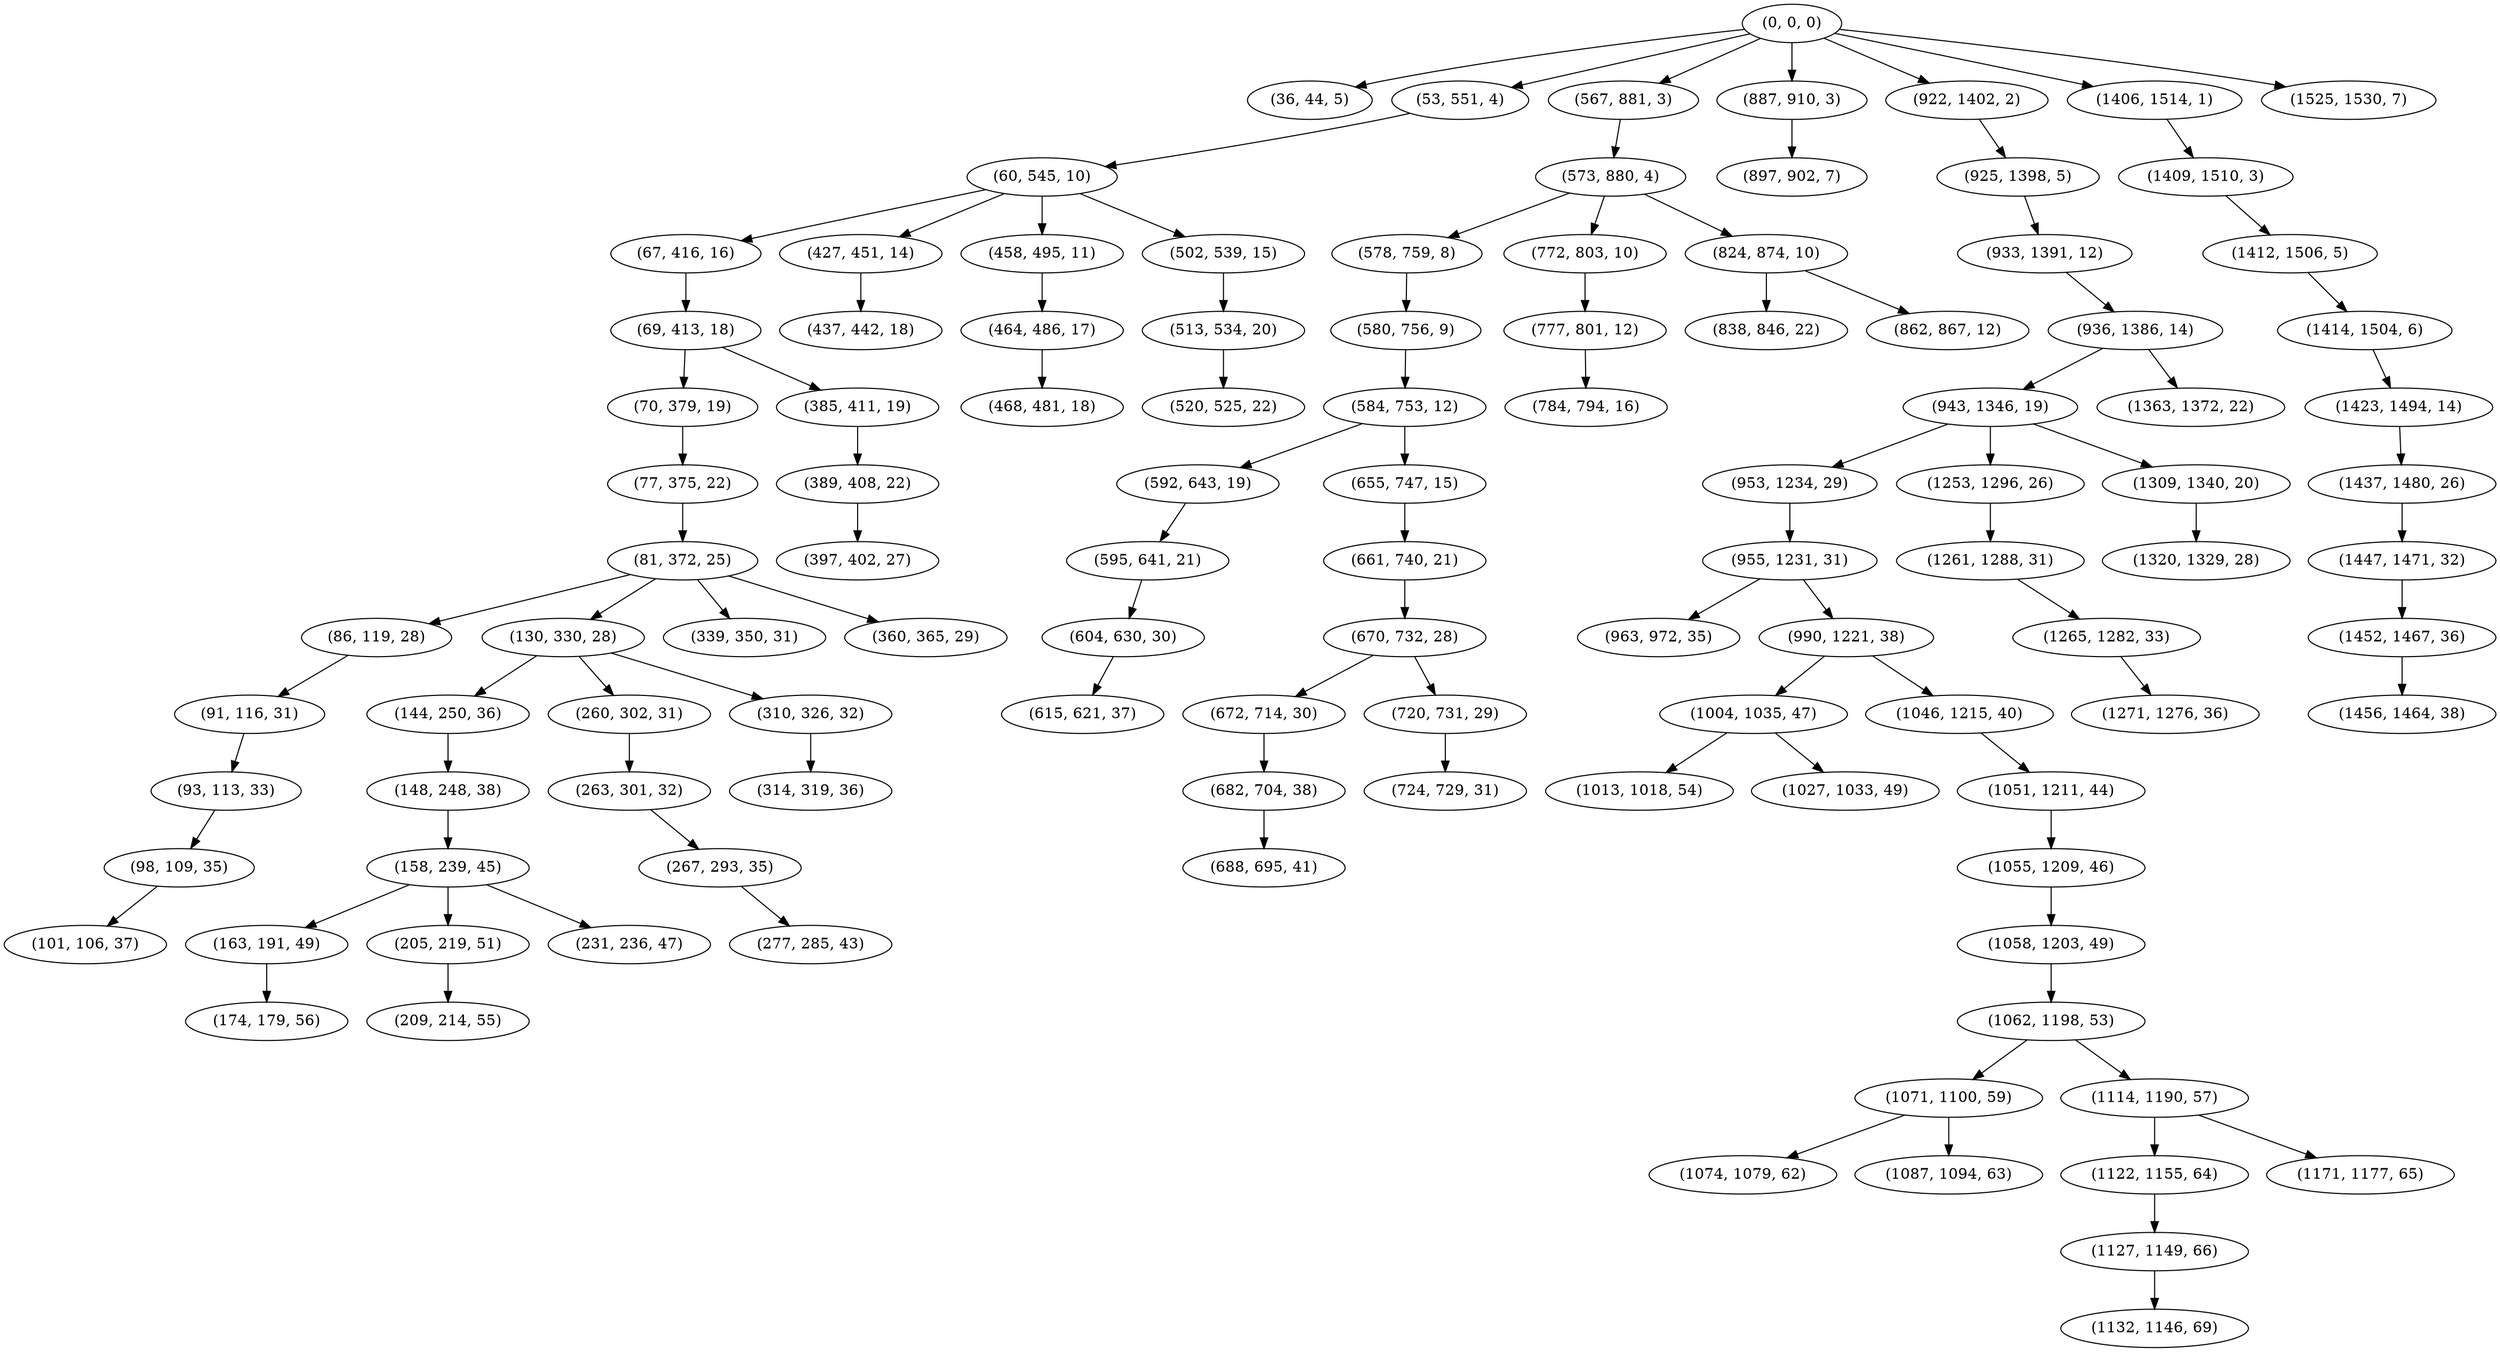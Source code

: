 digraph tree {
    "(0, 0, 0)";
    "(36, 44, 5)";
    "(53, 551, 4)";
    "(60, 545, 10)";
    "(67, 416, 16)";
    "(69, 413, 18)";
    "(70, 379, 19)";
    "(77, 375, 22)";
    "(81, 372, 25)";
    "(86, 119, 28)";
    "(91, 116, 31)";
    "(93, 113, 33)";
    "(98, 109, 35)";
    "(101, 106, 37)";
    "(130, 330, 28)";
    "(144, 250, 36)";
    "(148, 248, 38)";
    "(158, 239, 45)";
    "(163, 191, 49)";
    "(174, 179, 56)";
    "(205, 219, 51)";
    "(209, 214, 55)";
    "(231, 236, 47)";
    "(260, 302, 31)";
    "(263, 301, 32)";
    "(267, 293, 35)";
    "(277, 285, 43)";
    "(310, 326, 32)";
    "(314, 319, 36)";
    "(339, 350, 31)";
    "(360, 365, 29)";
    "(385, 411, 19)";
    "(389, 408, 22)";
    "(397, 402, 27)";
    "(427, 451, 14)";
    "(437, 442, 18)";
    "(458, 495, 11)";
    "(464, 486, 17)";
    "(468, 481, 18)";
    "(502, 539, 15)";
    "(513, 534, 20)";
    "(520, 525, 22)";
    "(567, 881, 3)";
    "(573, 880, 4)";
    "(578, 759, 8)";
    "(580, 756, 9)";
    "(584, 753, 12)";
    "(592, 643, 19)";
    "(595, 641, 21)";
    "(604, 630, 30)";
    "(615, 621, 37)";
    "(655, 747, 15)";
    "(661, 740, 21)";
    "(670, 732, 28)";
    "(672, 714, 30)";
    "(682, 704, 38)";
    "(688, 695, 41)";
    "(720, 731, 29)";
    "(724, 729, 31)";
    "(772, 803, 10)";
    "(777, 801, 12)";
    "(784, 794, 16)";
    "(824, 874, 10)";
    "(838, 846, 22)";
    "(862, 867, 12)";
    "(887, 910, 3)";
    "(897, 902, 7)";
    "(922, 1402, 2)";
    "(925, 1398, 5)";
    "(933, 1391, 12)";
    "(936, 1386, 14)";
    "(943, 1346, 19)";
    "(953, 1234, 29)";
    "(955, 1231, 31)";
    "(963, 972, 35)";
    "(990, 1221, 38)";
    "(1004, 1035, 47)";
    "(1013, 1018, 54)";
    "(1027, 1033, 49)";
    "(1046, 1215, 40)";
    "(1051, 1211, 44)";
    "(1055, 1209, 46)";
    "(1058, 1203, 49)";
    "(1062, 1198, 53)";
    "(1071, 1100, 59)";
    "(1074, 1079, 62)";
    "(1087, 1094, 63)";
    "(1114, 1190, 57)";
    "(1122, 1155, 64)";
    "(1127, 1149, 66)";
    "(1132, 1146, 69)";
    "(1171, 1177, 65)";
    "(1253, 1296, 26)";
    "(1261, 1288, 31)";
    "(1265, 1282, 33)";
    "(1271, 1276, 36)";
    "(1309, 1340, 20)";
    "(1320, 1329, 28)";
    "(1363, 1372, 22)";
    "(1406, 1514, 1)";
    "(1409, 1510, 3)";
    "(1412, 1506, 5)";
    "(1414, 1504, 6)";
    "(1423, 1494, 14)";
    "(1437, 1480, 26)";
    "(1447, 1471, 32)";
    "(1452, 1467, 36)";
    "(1456, 1464, 38)";
    "(1525, 1530, 7)";
    "(0, 0, 0)" -> "(36, 44, 5)";
    "(0, 0, 0)" -> "(53, 551, 4)";
    "(0, 0, 0)" -> "(567, 881, 3)";
    "(0, 0, 0)" -> "(887, 910, 3)";
    "(0, 0, 0)" -> "(922, 1402, 2)";
    "(0, 0, 0)" -> "(1406, 1514, 1)";
    "(0, 0, 0)" -> "(1525, 1530, 7)";
    "(53, 551, 4)" -> "(60, 545, 10)";
    "(60, 545, 10)" -> "(67, 416, 16)";
    "(60, 545, 10)" -> "(427, 451, 14)";
    "(60, 545, 10)" -> "(458, 495, 11)";
    "(60, 545, 10)" -> "(502, 539, 15)";
    "(67, 416, 16)" -> "(69, 413, 18)";
    "(69, 413, 18)" -> "(70, 379, 19)";
    "(69, 413, 18)" -> "(385, 411, 19)";
    "(70, 379, 19)" -> "(77, 375, 22)";
    "(77, 375, 22)" -> "(81, 372, 25)";
    "(81, 372, 25)" -> "(86, 119, 28)";
    "(81, 372, 25)" -> "(130, 330, 28)";
    "(81, 372, 25)" -> "(339, 350, 31)";
    "(81, 372, 25)" -> "(360, 365, 29)";
    "(86, 119, 28)" -> "(91, 116, 31)";
    "(91, 116, 31)" -> "(93, 113, 33)";
    "(93, 113, 33)" -> "(98, 109, 35)";
    "(98, 109, 35)" -> "(101, 106, 37)";
    "(130, 330, 28)" -> "(144, 250, 36)";
    "(130, 330, 28)" -> "(260, 302, 31)";
    "(130, 330, 28)" -> "(310, 326, 32)";
    "(144, 250, 36)" -> "(148, 248, 38)";
    "(148, 248, 38)" -> "(158, 239, 45)";
    "(158, 239, 45)" -> "(163, 191, 49)";
    "(158, 239, 45)" -> "(205, 219, 51)";
    "(158, 239, 45)" -> "(231, 236, 47)";
    "(163, 191, 49)" -> "(174, 179, 56)";
    "(205, 219, 51)" -> "(209, 214, 55)";
    "(260, 302, 31)" -> "(263, 301, 32)";
    "(263, 301, 32)" -> "(267, 293, 35)";
    "(267, 293, 35)" -> "(277, 285, 43)";
    "(310, 326, 32)" -> "(314, 319, 36)";
    "(385, 411, 19)" -> "(389, 408, 22)";
    "(389, 408, 22)" -> "(397, 402, 27)";
    "(427, 451, 14)" -> "(437, 442, 18)";
    "(458, 495, 11)" -> "(464, 486, 17)";
    "(464, 486, 17)" -> "(468, 481, 18)";
    "(502, 539, 15)" -> "(513, 534, 20)";
    "(513, 534, 20)" -> "(520, 525, 22)";
    "(567, 881, 3)" -> "(573, 880, 4)";
    "(573, 880, 4)" -> "(578, 759, 8)";
    "(573, 880, 4)" -> "(772, 803, 10)";
    "(573, 880, 4)" -> "(824, 874, 10)";
    "(578, 759, 8)" -> "(580, 756, 9)";
    "(580, 756, 9)" -> "(584, 753, 12)";
    "(584, 753, 12)" -> "(592, 643, 19)";
    "(584, 753, 12)" -> "(655, 747, 15)";
    "(592, 643, 19)" -> "(595, 641, 21)";
    "(595, 641, 21)" -> "(604, 630, 30)";
    "(604, 630, 30)" -> "(615, 621, 37)";
    "(655, 747, 15)" -> "(661, 740, 21)";
    "(661, 740, 21)" -> "(670, 732, 28)";
    "(670, 732, 28)" -> "(672, 714, 30)";
    "(670, 732, 28)" -> "(720, 731, 29)";
    "(672, 714, 30)" -> "(682, 704, 38)";
    "(682, 704, 38)" -> "(688, 695, 41)";
    "(720, 731, 29)" -> "(724, 729, 31)";
    "(772, 803, 10)" -> "(777, 801, 12)";
    "(777, 801, 12)" -> "(784, 794, 16)";
    "(824, 874, 10)" -> "(838, 846, 22)";
    "(824, 874, 10)" -> "(862, 867, 12)";
    "(887, 910, 3)" -> "(897, 902, 7)";
    "(922, 1402, 2)" -> "(925, 1398, 5)";
    "(925, 1398, 5)" -> "(933, 1391, 12)";
    "(933, 1391, 12)" -> "(936, 1386, 14)";
    "(936, 1386, 14)" -> "(943, 1346, 19)";
    "(936, 1386, 14)" -> "(1363, 1372, 22)";
    "(943, 1346, 19)" -> "(953, 1234, 29)";
    "(943, 1346, 19)" -> "(1253, 1296, 26)";
    "(943, 1346, 19)" -> "(1309, 1340, 20)";
    "(953, 1234, 29)" -> "(955, 1231, 31)";
    "(955, 1231, 31)" -> "(963, 972, 35)";
    "(955, 1231, 31)" -> "(990, 1221, 38)";
    "(990, 1221, 38)" -> "(1004, 1035, 47)";
    "(990, 1221, 38)" -> "(1046, 1215, 40)";
    "(1004, 1035, 47)" -> "(1013, 1018, 54)";
    "(1004, 1035, 47)" -> "(1027, 1033, 49)";
    "(1046, 1215, 40)" -> "(1051, 1211, 44)";
    "(1051, 1211, 44)" -> "(1055, 1209, 46)";
    "(1055, 1209, 46)" -> "(1058, 1203, 49)";
    "(1058, 1203, 49)" -> "(1062, 1198, 53)";
    "(1062, 1198, 53)" -> "(1071, 1100, 59)";
    "(1062, 1198, 53)" -> "(1114, 1190, 57)";
    "(1071, 1100, 59)" -> "(1074, 1079, 62)";
    "(1071, 1100, 59)" -> "(1087, 1094, 63)";
    "(1114, 1190, 57)" -> "(1122, 1155, 64)";
    "(1114, 1190, 57)" -> "(1171, 1177, 65)";
    "(1122, 1155, 64)" -> "(1127, 1149, 66)";
    "(1127, 1149, 66)" -> "(1132, 1146, 69)";
    "(1253, 1296, 26)" -> "(1261, 1288, 31)";
    "(1261, 1288, 31)" -> "(1265, 1282, 33)";
    "(1265, 1282, 33)" -> "(1271, 1276, 36)";
    "(1309, 1340, 20)" -> "(1320, 1329, 28)";
    "(1406, 1514, 1)" -> "(1409, 1510, 3)";
    "(1409, 1510, 3)" -> "(1412, 1506, 5)";
    "(1412, 1506, 5)" -> "(1414, 1504, 6)";
    "(1414, 1504, 6)" -> "(1423, 1494, 14)";
    "(1423, 1494, 14)" -> "(1437, 1480, 26)";
    "(1437, 1480, 26)" -> "(1447, 1471, 32)";
    "(1447, 1471, 32)" -> "(1452, 1467, 36)";
    "(1452, 1467, 36)" -> "(1456, 1464, 38)";
}
